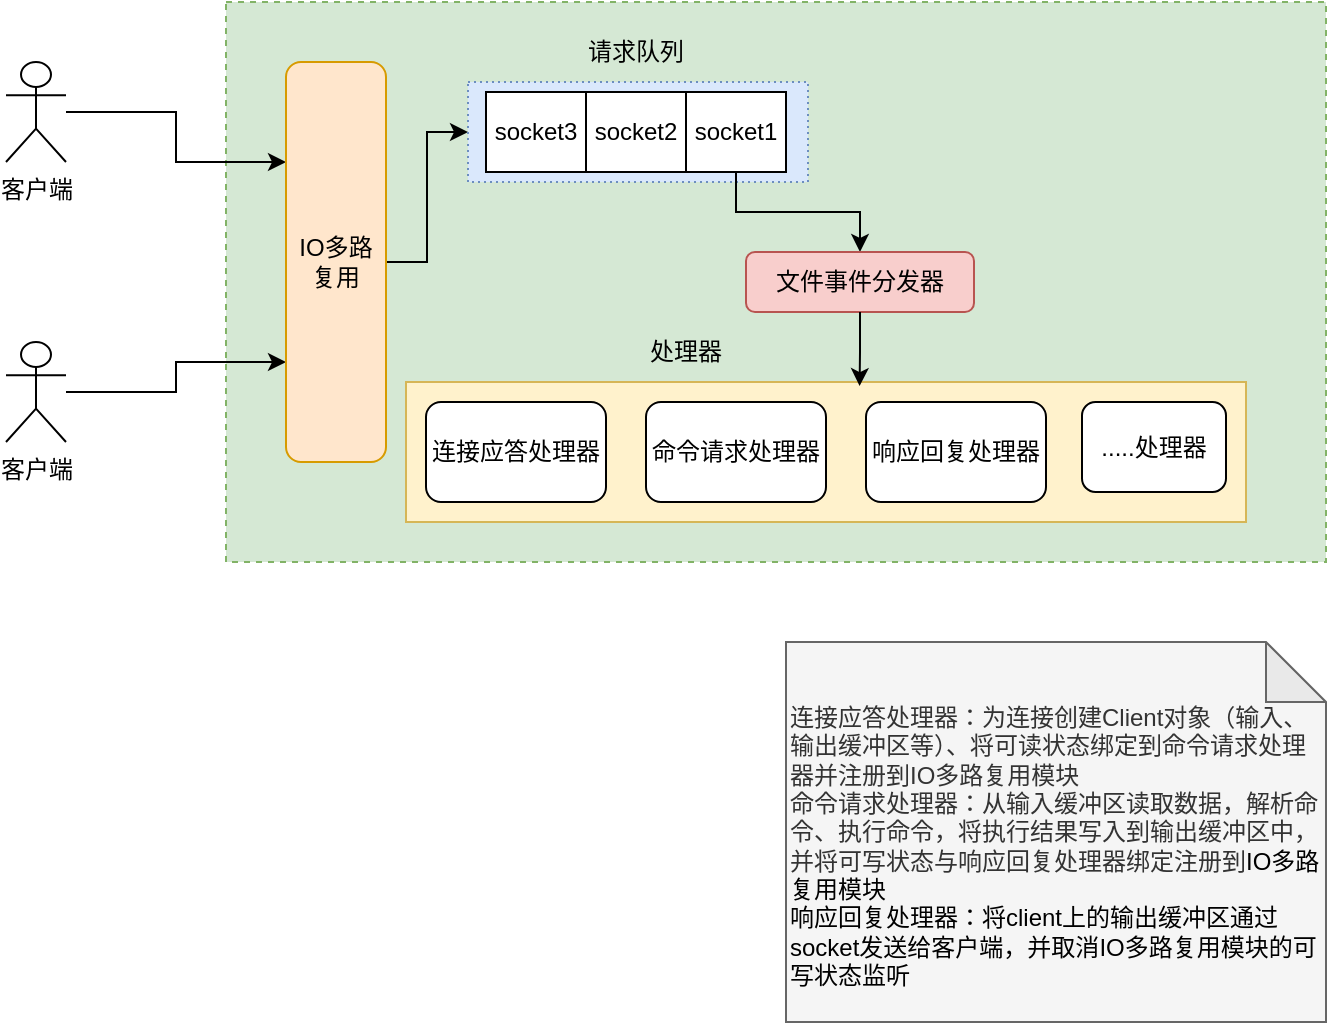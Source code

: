 <mxfile version="26.1.0">
  <diagram name="第 1 页" id="7MPilUSL-rlrya2jQimz">
    <mxGraphModel dx="1026" dy="684" grid="1" gridSize="10" guides="1" tooltips="1" connect="1" arrows="1" fold="1" page="1" pageScale="1" pageWidth="827" pageHeight="1169" math="0" shadow="0">
      <root>
        <mxCell id="0" />
        <mxCell id="1" parent="0" />
        <mxCell id="WEPxCPaArc02_F0mAaYA-5" value="" style="rounded=0;whiteSpace=wrap;html=1;dashed=1;fillColor=#d5e8d4;strokeColor=#82b366;" vertex="1" parent="1">
          <mxGeometry x="310" y="220" width="550" height="280" as="geometry" />
        </mxCell>
        <mxCell id="WEPxCPaArc02_F0mAaYA-7" style="edgeStyle=orthogonalEdgeStyle;rounded=0;orthogonalLoop=1;jettySize=auto;html=1;entryX=0;entryY=0.25;entryDx=0;entryDy=0;" edge="1" parent="1" source="WEPxCPaArc02_F0mAaYA-1" target="WEPxCPaArc02_F0mAaYA-6">
          <mxGeometry relative="1" as="geometry" />
        </mxCell>
        <mxCell id="WEPxCPaArc02_F0mAaYA-1" value="客户端" style="shape=umlActor;verticalLabelPosition=bottom;verticalAlign=top;html=1;outlineConnect=0;" vertex="1" parent="1">
          <mxGeometry x="200" y="250" width="30" height="50" as="geometry" />
        </mxCell>
        <mxCell id="WEPxCPaArc02_F0mAaYA-8" style="edgeStyle=orthogonalEdgeStyle;rounded=0;orthogonalLoop=1;jettySize=auto;html=1;entryX=0;entryY=0.75;entryDx=0;entryDy=0;" edge="1" parent="1" source="WEPxCPaArc02_F0mAaYA-4" target="WEPxCPaArc02_F0mAaYA-6">
          <mxGeometry relative="1" as="geometry" />
        </mxCell>
        <mxCell id="WEPxCPaArc02_F0mAaYA-4" value="客户端" style="shape=umlActor;verticalLabelPosition=bottom;verticalAlign=top;html=1;outlineConnect=0;" vertex="1" parent="1">
          <mxGeometry x="200" y="390" width="30" height="50" as="geometry" />
        </mxCell>
        <mxCell id="WEPxCPaArc02_F0mAaYA-10" style="edgeStyle=orthogonalEdgeStyle;rounded=0;orthogonalLoop=1;jettySize=auto;html=1;entryX=0;entryY=0.5;entryDx=0;entryDy=0;" edge="1" parent="1" source="WEPxCPaArc02_F0mAaYA-6" target="WEPxCPaArc02_F0mAaYA-9">
          <mxGeometry relative="1" as="geometry" />
        </mxCell>
        <mxCell id="WEPxCPaArc02_F0mAaYA-6" value="IO多路复用" style="rounded=1;whiteSpace=wrap;html=1;fillColor=#ffe6cc;strokeColor=#d79b00;" vertex="1" parent="1">
          <mxGeometry x="340" y="250" width="50" height="200" as="geometry" />
        </mxCell>
        <mxCell id="WEPxCPaArc02_F0mAaYA-9" value="" style="rounded=0;whiteSpace=wrap;html=1;dashed=1;dashPattern=1 2;fillColor=#dae8fc;strokeColor=#6c8ebf;" vertex="1" parent="1">
          <mxGeometry x="431" y="260" width="170" height="50" as="geometry" />
        </mxCell>
        <mxCell id="WEPxCPaArc02_F0mAaYA-11" value="socket3" style="rounded=0;whiteSpace=wrap;html=1;" vertex="1" parent="1">
          <mxGeometry x="440" y="265" width="50" height="40" as="geometry" />
        </mxCell>
        <mxCell id="WEPxCPaArc02_F0mAaYA-12" value="socket2" style="rounded=0;whiteSpace=wrap;html=1;" vertex="1" parent="1">
          <mxGeometry x="490" y="265" width="50" height="40" as="geometry" />
        </mxCell>
        <mxCell id="WEPxCPaArc02_F0mAaYA-16" style="edgeStyle=orthogonalEdgeStyle;rounded=0;orthogonalLoop=1;jettySize=auto;html=1;" edge="1" parent="1" source="WEPxCPaArc02_F0mAaYA-13" target="WEPxCPaArc02_F0mAaYA-15">
          <mxGeometry relative="1" as="geometry" />
        </mxCell>
        <mxCell id="WEPxCPaArc02_F0mAaYA-13" value="socket1" style="rounded=0;whiteSpace=wrap;html=1;" vertex="1" parent="1">
          <mxGeometry x="540" y="265" width="50" height="40" as="geometry" />
        </mxCell>
        <mxCell id="WEPxCPaArc02_F0mAaYA-14" value="请求队列" style="text;html=1;align=center;verticalAlign=middle;whiteSpace=wrap;rounded=0;" vertex="1" parent="1">
          <mxGeometry x="485" y="230" width="60" height="30" as="geometry" />
        </mxCell>
        <mxCell id="WEPxCPaArc02_F0mAaYA-15" value="文件事件分发器" style="rounded=1;whiteSpace=wrap;html=1;fillColor=#f8cecc;strokeColor=#b85450;" vertex="1" parent="1">
          <mxGeometry x="570" y="345" width="114" height="30" as="geometry" />
        </mxCell>
        <mxCell id="WEPxCPaArc02_F0mAaYA-20" value="" style="rounded=0;whiteSpace=wrap;html=1;fillColor=#fff2cc;strokeColor=#d6b656;" vertex="1" parent="1">
          <mxGeometry x="400" y="410" width="420" height="70" as="geometry" />
        </mxCell>
        <mxCell id="WEPxCPaArc02_F0mAaYA-17" value="连接应答处理器" style="rounded=1;whiteSpace=wrap;html=1;" vertex="1" parent="1">
          <mxGeometry x="410" y="420" width="90" height="50" as="geometry" />
        </mxCell>
        <mxCell id="WEPxCPaArc02_F0mAaYA-18" value="命令请求处理器" style="rounded=1;whiteSpace=wrap;html=1;" vertex="1" parent="1">
          <mxGeometry x="520" y="420" width="90" height="50" as="geometry" />
        </mxCell>
        <mxCell id="WEPxCPaArc02_F0mAaYA-19" value="响应回复处理器" style="rounded=1;whiteSpace=wrap;html=1;" vertex="1" parent="1">
          <mxGeometry x="630" y="420" width="90" height="50" as="geometry" />
        </mxCell>
        <mxCell id="WEPxCPaArc02_F0mAaYA-21" value=".....处理器" style="rounded=1;whiteSpace=wrap;html=1;" vertex="1" parent="1">
          <mxGeometry x="738" y="420" width="72" height="45" as="geometry" />
        </mxCell>
        <mxCell id="WEPxCPaArc02_F0mAaYA-22" style="edgeStyle=orthogonalEdgeStyle;rounded=0;orthogonalLoop=1;jettySize=auto;html=1;entryX=0.54;entryY=0.029;entryDx=0;entryDy=0;entryPerimeter=0;" edge="1" parent="1" source="WEPxCPaArc02_F0mAaYA-15" target="WEPxCPaArc02_F0mAaYA-20">
          <mxGeometry relative="1" as="geometry" />
        </mxCell>
        <mxCell id="WEPxCPaArc02_F0mAaYA-23" value="处理器" style="text;html=1;align=center;verticalAlign=middle;whiteSpace=wrap;rounded=0;" vertex="1" parent="1">
          <mxGeometry x="510" y="380" width="60" height="30" as="geometry" />
        </mxCell>
        <mxCell id="WEPxCPaArc02_F0mAaYA-24" value="&lt;div&gt;&lt;br&gt;&lt;/div&gt;连接应答处理器：为连接创建Client对象（输入、输出缓冲区等）、将可读状态绑定到命令请求处理器并注册到IO多路复用模块&lt;div&gt;命令请求处理器：从输入缓冲区读取数据，解析命令、执行命令，将执行结果写入到输出缓冲区中，并将可写状态与响应回复处理器绑定注册到&lt;span style=&quot;background-color: transparent; color: light-dark(rgb(0, 0, 0), rgb(255, 255, 255));&quot;&gt;IO多路复用模块&lt;/span&gt;&lt;/div&gt;&lt;div&gt;&lt;span style=&quot;background-color: transparent; color: light-dark(rgb(0, 0, 0), rgb(255, 255, 255));&quot;&gt;响应回复处理器：将client上的输出缓冲区通过socket发送给客户端，并取消&lt;/span&gt;&lt;span style=&quot;background-color: transparent; color: light-dark(rgb(0, 0, 0), rgb(255, 255, 255));&quot;&gt;IO多路复用模块的可写状态监听&lt;/span&gt;&lt;/div&gt;" style="shape=note;whiteSpace=wrap;html=1;backgroundOutline=1;darkOpacity=0.05;align=left;fillColor=#f5f5f5;fontColor=#333333;strokeColor=#666666;" vertex="1" parent="1">
          <mxGeometry x="590" y="540" width="270" height="190" as="geometry" />
        </mxCell>
      </root>
    </mxGraphModel>
  </diagram>
</mxfile>
